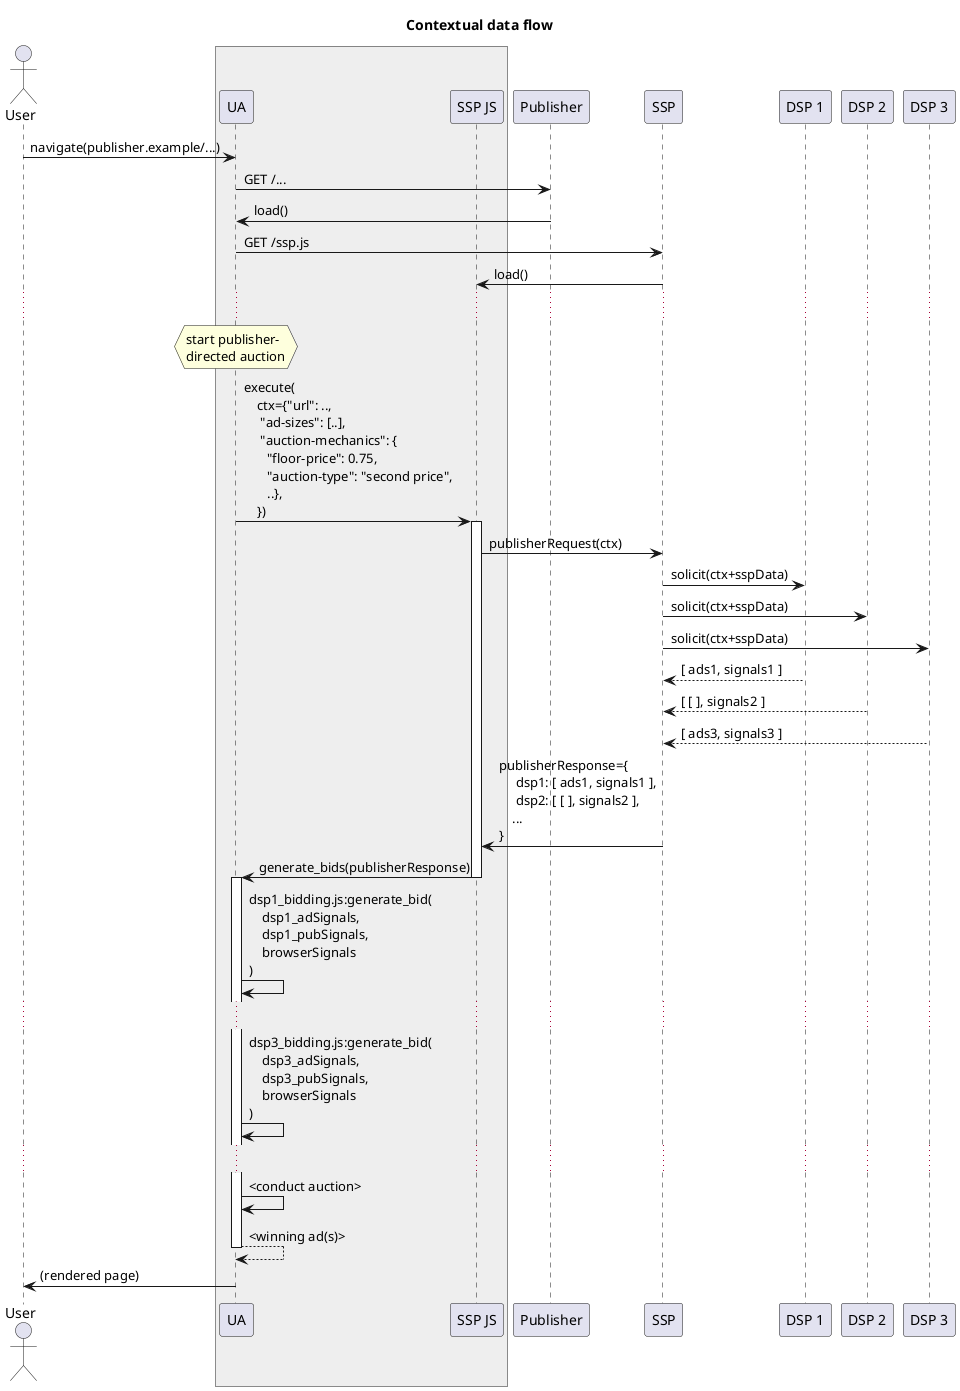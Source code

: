 @startuml

title Contextual data flow

actor "User" as user
box #eeeeee
participant "UA" as ua
participant "SSP JS" as ssp_pixel
end box
participant "Publisher" as publisher
participant "SSP" as ssp
participant "DSP 1" as dsp1
participant "DSP 2" as dsp2
participant "DSP 3" as dsp3

user -> ua : navigate(publisher.example/...)
ua -> publisher : GET /...
publisher -> ua : load()

ua -> ssp : GET /ssp.js
ssp -> ssp_pixel : load()

...

hnote over ua
start publisher-
directed auction
end note

ua -> ssp_pixel : execute(\n    ctx={"url": ..,\n     "ad-sizes": [..],\n     "auction-mechanics": {\n       "floor-price": 0.75,\n       "auction-type": "second price",\n       ..},\n    })

activate ssp_pixel
ssp_pixel -> ssp : publisherRequest(ctx)
ssp -> dsp1 : solicit(ctx+sspData)
ssp -> dsp2 : solicit(ctx+sspData)
ssp -> dsp3 : solicit(ctx+sspData)
dsp1 --> ssp : [ ads1, signals1 ]
dsp2 --> ssp : [ [ ], signals2 ]
dsp3 --> ssp : [ ads3, signals3 ]
ssp -> ssp_pixel : publisherResponse={\n     dsp1: [ ads1, signals1 ],\n     dsp2: [ [ ], signals2 ],\n    ...\n}
ssp_pixel -> ua : generate_bids(publisherResponse)
deactivate ssp_pixel

activate ua

ua -> ua : dsp1_bidding.js:generate_bid(\n    dsp1_adSignals,\n    dsp1_pubSignals,\n    browserSignals\n)
...
ua -> ua : dsp3_bidding.js:generate_bid(\n    dsp3_adSignals,\n    dsp3_pubSignals,\n    browserSignals\n)
...
ua -> ua : <conduct auction>
ua --> ua : <winning ad(s)>
deactivate ua

ua -> user : (rendered page)

@enduml
